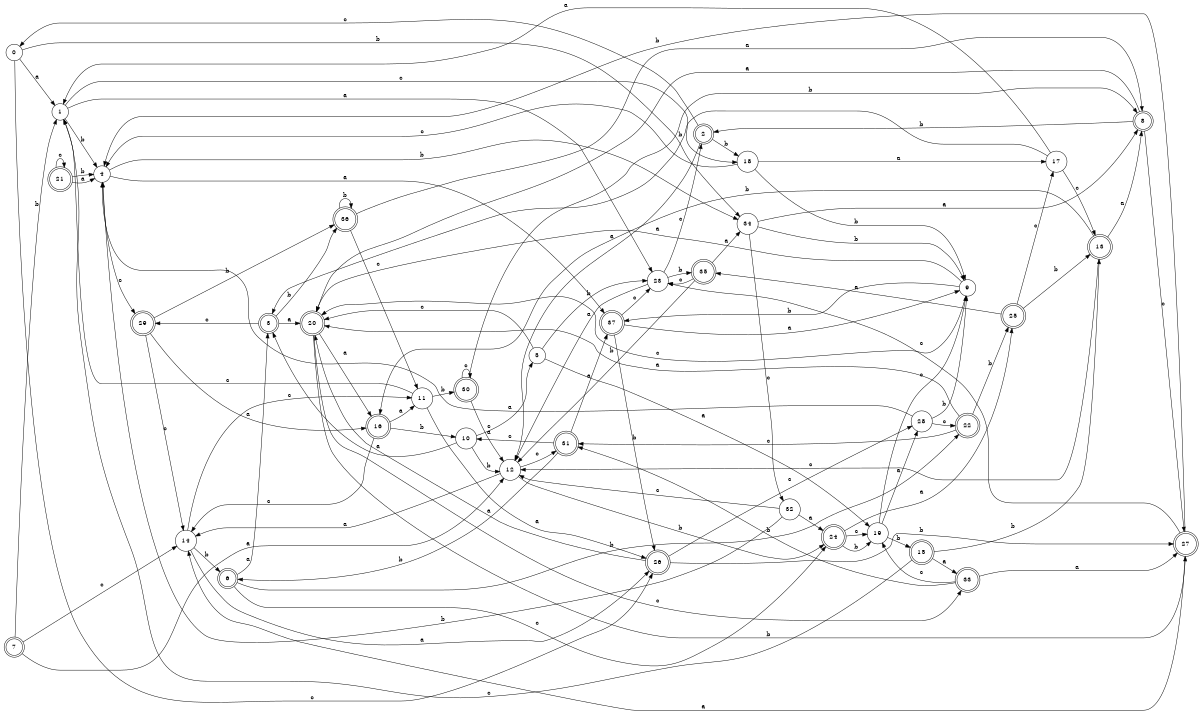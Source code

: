 digraph n31_5 {
__start0 [label="" shape="none"];

rankdir=LR;
size="8,5";

s0 [style="filled", color="black", fillcolor="white" shape="circle", label="0"];
s1 [style="filled", color="black", fillcolor="white" shape="circle", label="1"];
s2 [style="rounded,filled", color="black", fillcolor="white" shape="doublecircle", label="2"];
s3 [style="rounded,filled", color="black", fillcolor="white" shape="doublecircle", label="3"];
s4 [style="filled", color="black", fillcolor="white" shape="circle", label="4"];
s5 [style="filled", color="black", fillcolor="white" shape="circle", label="5"];
s6 [style="rounded,filled", color="black", fillcolor="white" shape="doublecircle", label="6"];
s7 [style="rounded,filled", color="black", fillcolor="white" shape="doublecircle", label="7"];
s8 [style="rounded,filled", color="black", fillcolor="white" shape="doublecircle", label="8"];
s9 [style="filled", color="black", fillcolor="white" shape="circle", label="9"];
s10 [style="filled", color="black", fillcolor="white" shape="circle", label="10"];
s11 [style="filled", color="black", fillcolor="white" shape="circle", label="11"];
s12 [style="filled", color="black", fillcolor="white" shape="circle", label="12"];
s13 [style="rounded,filled", color="black", fillcolor="white" shape="doublecircle", label="13"];
s14 [style="filled", color="black", fillcolor="white" shape="circle", label="14"];
s15 [style="rounded,filled", color="black", fillcolor="white" shape="doublecircle", label="15"];
s16 [style="rounded,filled", color="black", fillcolor="white" shape="doublecircle", label="16"];
s17 [style="filled", color="black", fillcolor="white" shape="circle", label="17"];
s18 [style="filled", color="black", fillcolor="white" shape="circle", label="18"];
s19 [style="filled", color="black", fillcolor="white" shape="circle", label="19"];
s20 [style="rounded,filled", color="black", fillcolor="white" shape="doublecircle", label="20"];
s21 [style="rounded,filled", color="black", fillcolor="white" shape="doublecircle", label="21"];
s22 [style="rounded,filled", color="black", fillcolor="white" shape="doublecircle", label="22"];
s23 [style="filled", color="black", fillcolor="white" shape="circle", label="23"];
s24 [style="rounded,filled", color="black", fillcolor="white" shape="doublecircle", label="24"];
s25 [style="rounded,filled", color="black", fillcolor="white" shape="doublecircle", label="25"];
s26 [style="rounded,filled", color="black", fillcolor="white" shape="doublecircle", label="26"];
s27 [style="rounded,filled", color="black", fillcolor="white" shape="doublecircle", label="27"];
s28 [style="filled", color="black", fillcolor="white" shape="circle", label="28"];
s29 [style="rounded,filled", color="black", fillcolor="white" shape="doublecircle", label="29"];
s30 [style="rounded,filled", color="black", fillcolor="white" shape="doublecircle", label="30"];
s31 [style="rounded,filled", color="black", fillcolor="white" shape="doublecircle", label="31"];
s32 [style="filled", color="black", fillcolor="white" shape="circle", label="32"];
s33 [style="rounded,filled", color="black", fillcolor="white" shape="doublecircle", label="33"];
s34 [style="filled", color="black", fillcolor="white" shape="circle", label="34"];
s35 [style="rounded,filled", color="black", fillcolor="white" shape="doublecircle", label="35"];
s36 [style="rounded,filled", color="black", fillcolor="white" shape="doublecircle", label="36"];
s37 [style="rounded,filled", color="black", fillcolor="white" shape="doublecircle", label="37"];
s0 -> s1 [label="a"];
s0 -> s34 [label="b"];
s0 -> s26 [label="c"];
s1 -> s23 [label="a"];
s1 -> s4 [label="b"];
s1 -> s18 [label="c"];
s2 -> s12 [label="a"];
s2 -> s18 [label="b"];
s2 -> s0 [label="c"];
s3 -> s20 [label="a"];
s3 -> s36 [label="b"];
s3 -> s29 [label="c"];
s4 -> s37 [label="a"];
s4 -> s34 [label="b"];
s4 -> s29 [label="c"];
s5 -> s19 [label="a"];
s5 -> s23 [label="b"];
s5 -> s20 [label="c"];
s6 -> s3 [label="a"];
s6 -> s22 [label="b"];
s6 -> s24 [label="c"];
s7 -> s12 [label="a"];
s7 -> s1 [label="b"];
s7 -> s14 [label="c"];
s8 -> s20 [label="a"];
s8 -> s2 [label="b"];
s8 -> s27 [label="c"];
s9 -> s20 [label="a"];
s9 -> s37 [label="b"];
s9 -> s20 [label="c"];
s10 -> s3 [label="a"];
s10 -> s12 [label="b"];
s10 -> s5 [label="c"];
s11 -> s26 [label="a"];
s11 -> s30 [label="b"];
s11 -> s1 [label="c"];
s12 -> s14 [label="a"];
s12 -> s24 [label="b"];
s12 -> s31 [label="c"];
s13 -> s8 [label="a"];
s13 -> s16 [label="b"];
s13 -> s12 [label="c"];
s14 -> s26 [label="a"];
s14 -> s6 [label="b"];
s14 -> s11 [label="c"];
s15 -> s33 [label="a"];
s15 -> s13 [label="b"];
s15 -> s1 [label="c"];
s16 -> s11 [label="a"];
s16 -> s10 [label="b"];
s16 -> s14 [label="c"];
s17 -> s1 [label="a"];
s17 -> s3 [label="b"];
s17 -> s13 [label="c"];
s18 -> s17 [label="a"];
s18 -> s9 [label="b"];
s18 -> s4 [label="c"];
s19 -> s28 [label="a"];
s19 -> s15 [label="b"];
s19 -> s9 [label="c"];
s20 -> s16 [label="a"];
s20 -> s27 [label="b"];
s20 -> s33 [label="c"];
s21 -> s4 [label="a"];
s21 -> s4 [label="b"];
s21 -> s21 [label="c"];
s22 -> s20 [label="a"];
s22 -> s25 [label="b"];
s22 -> s31 [label="c"];
s23 -> s12 [label="a"];
s23 -> s35 [label="b"];
s23 -> s2 [label="c"];
s24 -> s25 [label="a"];
s24 -> s19 [label="b"];
s24 -> s19 [label="c"];
s25 -> s35 [label="a"];
s25 -> s13 [label="b"];
s25 -> s17 [label="c"];
s26 -> s20 [label="a"];
s26 -> s27 [label="b"];
s26 -> s28 [label="c"];
s27 -> s14 [label="a"];
s27 -> s4 [label="b"];
s27 -> s23 [label="c"];
s28 -> s4 [label="a"];
s28 -> s9 [label="b"];
s28 -> s22 [label="c"];
s29 -> s16 [label="a"];
s29 -> s36 [label="b"];
s29 -> s14 [label="c"];
s30 -> s12 [label="a"];
s30 -> s8 [label="b"];
s30 -> s30 [label="c"];
s31 -> s37 [label="a"];
s31 -> s6 [label="b"];
s31 -> s10 [label="c"];
s32 -> s24 [label="a"];
s32 -> s4 [label="b"];
s32 -> s12 [label="c"];
s33 -> s27 [label="a"];
s33 -> s31 [label="b"];
s33 -> s19 [label="c"];
s34 -> s8 [label="a"];
s34 -> s9 [label="b"];
s34 -> s32 [label="c"];
s35 -> s34 [label="a"];
s35 -> s12 [label="b"];
s35 -> s23 [label="c"];
s36 -> s8 [label="a"];
s36 -> s36 [label="b"];
s36 -> s11 [label="c"];
s37 -> s9 [label="a"];
s37 -> s26 [label="b"];
s37 -> s23 [label="c"];

}
